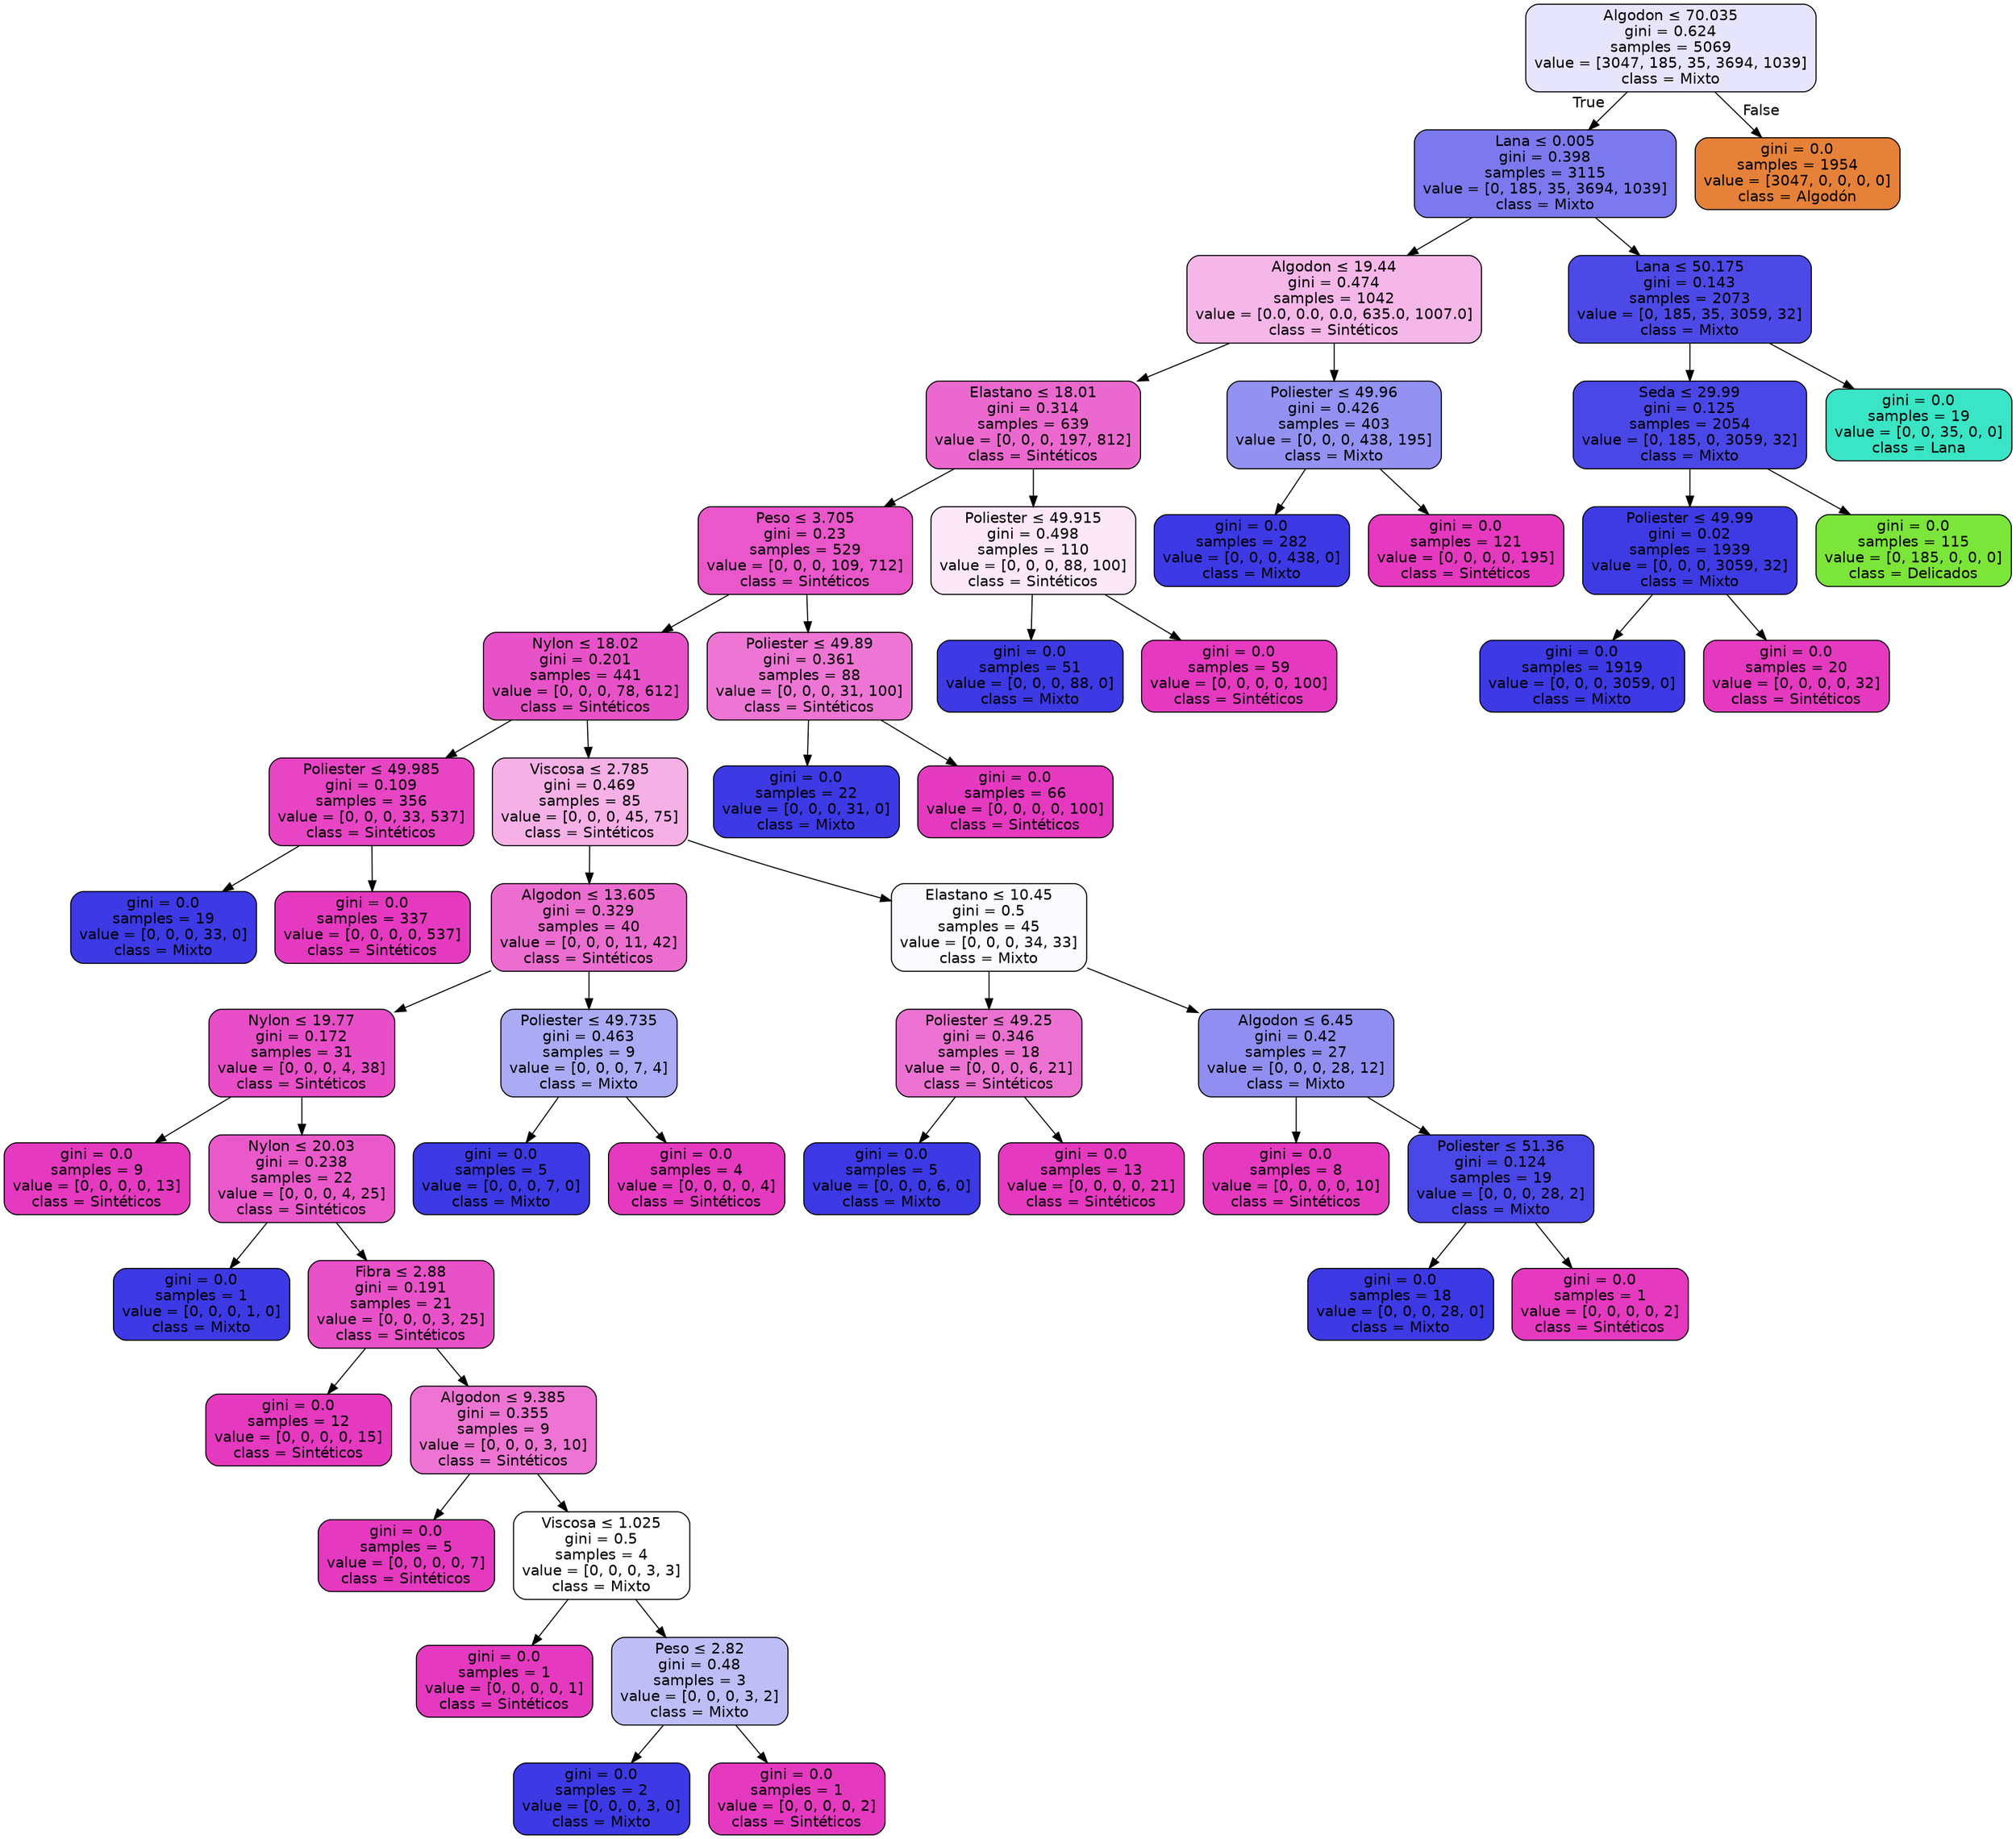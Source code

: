 digraph Tree {
node [shape=box, style="filled, rounded", color="black", fontname="helvetica"] ;
edge [fontname="helvetica"] ;
0 [label=<Algodon &le; 70.035<br/>gini = 0.624<br/>samples = 5069<br/>value = [3047, 185, 35, 3694, 1039]<br/>class = Mixto>, fillcolor="#e6e5fc"] ;
1 [label=<Lana &le; 0.005<br/>gini = 0.398<br/>samples = 3115<br/>value = [0, 185, 35, 3694, 1039]<br/>class = Mixto>, fillcolor="#7b79ed"] ;
0 -> 1 [labeldistance=2.5, labelangle=45, headlabel="True"] ;
2 [label=<Algodon &le; 19.44<br/>gini = 0.474<br/>samples = 1042<br/>value = [0.0, 0.0, 0.0, 635.0, 1007.0]<br/>class = Sintéticos>, fillcolor="#f5b6e8"] ;
1 -> 2 ;
3 [label=<Elastano &le; 18.01<br/>gini = 0.314<br/>samples = 639<br/>value = [0, 0, 0, 197, 812]<br/>class = Sintéticos>, fillcolor="#eb69cf"] ;
2 -> 3 ;
4 [label=<Peso &le; 3.705<br/>gini = 0.23<br/>samples = 529<br/>value = [0, 0, 0, 109, 712]<br/>class = Sintéticos>, fillcolor="#e957ca"] ;
3 -> 4 ;
5 [label=<Nylon &le; 18.02<br/>gini = 0.201<br/>samples = 441<br/>value = [0, 0, 0, 78, 612]<br/>class = Sintéticos>, fillcolor="#e852c8"] ;
4 -> 5 ;
6 [label=<Poliester &le; 49.985<br/>gini = 0.109<br/>samples = 356<br/>value = [0, 0, 0, 33, 537]<br/>class = Sintéticos>, fillcolor="#e745c4"] ;
5 -> 6 ;
7 [label=<gini = 0.0<br/>samples = 19<br/>value = [0, 0, 0, 33, 0]<br/>class = Mixto>, fillcolor="#3c39e5"] ;
6 -> 7 ;
8 [label=<gini = 0.0<br/>samples = 337<br/>value = [0, 0, 0, 0, 537]<br/>class = Sintéticos>, fillcolor="#e539c0"] ;
6 -> 8 ;
9 [label=<Viscosa &le; 2.785<br/>gini = 0.469<br/>samples = 85<br/>value = [0, 0, 0, 45, 75]<br/>class = Sintéticos>, fillcolor="#f5b0e6"] ;
5 -> 9 ;
10 [label=<Algodon &le; 13.605<br/>gini = 0.329<br/>samples = 40<br/>value = [0, 0, 0, 11, 42]<br/>class = Sintéticos>, fillcolor="#ec6dd0"] ;
9 -> 10 ;
11 [label=<Nylon &le; 19.77<br/>gini = 0.172<br/>samples = 31<br/>value = [0, 0, 0, 4, 38]<br/>class = Sintéticos>, fillcolor="#e84ec7"] ;
10 -> 11 ;
12 [label=<gini = 0.0<br/>samples = 9<br/>value = [0, 0, 0, 0, 13]<br/>class = Sintéticos>, fillcolor="#e539c0"] ;
11 -> 12 ;
13 [label=<Nylon &le; 20.03<br/>gini = 0.238<br/>samples = 22<br/>value = [0, 0, 0, 4, 25]<br/>class = Sintéticos>, fillcolor="#e959ca"] ;
11 -> 13 ;
14 [label=<gini = 0.0<br/>samples = 1<br/>value = [0, 0, 0, 1, 0]<br/>class = Mixto>, fillcolor="#3c39e5"] ;
13 -> 14 ;
15 [label=<Fibra &le; 2.88<br/>gini = 0.191<br/>samples = 21<br/>value = [0, 0, 0, 3, 25]<br/>class = Sintéticos>, fillcolor="#e851c8"] ;
13 -> 15 ;
16 [label=<gini = 0.0<br/>samples = 12<br/>value = [0, 0, 0, 0, 15]<br/>class = Sintéticos>, fillcolor="#e539c0"] ;
15 -> 16 ;
17 [label=<Algodon &le; 9.385<br/>gini = 0.355<br/>samples = 9<br/>value = [0, 0, 0, 3, 10]<br/>class = Sintéticos>, fillcolor="#ed74d3"] ;
15 -> 17 ;
18 [label=<gini = 0.0<br/>samples = 5<br/>value = [0, 0, 0, 0, 7]<br/>class = Sintéticos>, fillcolor="#e539c0"] ;
17 -> 18 ;
19 [label=<Viscosa &le; 1.025<br/>gini = 0.5<br/>samples = 4<br/>value = [0, 0, 0, 3, 3]<br/>class = Mixto>, fillcolor="#ffffff"] ;
17 -> 19 ;
20 [label=<gini = 0.0<br/>samples = 1<br/>value = [0, 0, 0, 0, 1]<br/>class = Sintéticos>, fillcolor="#e539c0"] ;
19 -> 20 ;
21 [label=<Peso &le; 2.82<br/>gini = 0.48<br/>samples = 3<br/>value = [0, 0, 0, 3, 2]<br/>class = Mixto>, fillcolor="#bebdf6"] ;
19 -> 21 ;
22 [label=<gini = 0.0<br/>samples = 2<br/>value = [0, 0, 0, 3, 0]<br/>class = Mixto>, fillcolor="#3c39e5"] ;
21 -> 22 ;
23 [label=<gini = 0.0<br/>samples = 1<br/>value = [0, 0, 0, 0, 2]<br/>class = Sintéticos>, fillcolor="#e539c0"] ;
21 -> 23 ;
24 [label=<Poliester &le; 49.735<br/>gini = 0.463<br/>samples = 9<br/>value = [0, 0, 0, 7, 4]<br/>class = Mixto>, fillcolor="#abaaf4"] ;
10 -> 24 ;
25 [label=<gini = 0.0<br/>samples = 5<br/>value = [0, 0, 0, 7, 0]<br/>class = Mixto>, fillcolor="#3c39e5"] ;
24 -> 25 ;
26 [label=<gini = 0.0<br/>samples = 4<br/>value = [0, 0, 0, 0, 4]<br/>class = Sintéticos>, fillcolor="#e539c0"] ;
24 -> 26 ;
27 [label=<Elastano &le; 10.45<br/>gini = 0.5<br/>samples = 45<br/>value = [0, 0, 0, 34, 33]<br/>class = Mixto>, fillcolor="#f9f9fe"] ;
9 -> 27 ;
28 [label=<Poliester &le; 49.25<br/>gini = 0.346<br/>samples = 18<br/>value = [0, 0, 0, 6, 21]<br/>class = Sintéticos>, fillcolor="#ec72d2"] ;
27 -> 28 ;
29 [label=<gini = 0.0<br/>samples = 5<br/>value = [0, 0, 0, 6, 0]<br/>class = Mixto>, fillcolor="#3c39e5"] ;
28 -> 29 ;
30 [label=<gini = 0.0<br/>samples = 13<br/>value = [0, 0, 0, 0, 21]<br/>class = Sintéticos>, fillcolor="#e539c0"] ;
28 -> 30 ;
31 [label=<Algodon &le; 6.45<br/>gini = 0.42<br/>samples = 27<br/>value = [0, 0, 0, 28, 12]<br/>class = Mixto>, fillcolor="#908ef0"] ;
27 -> 31 ;
32 [label=<gini = 0.0<br/>samples = 8<br/>value = [0, 0, 0, 0, 10]<br/>class = Sintéticos>, fillcolor="#e539c0"] ;
31 -> 32 ;
33 [label=<Poliester &le; 51.36<br/>gini = 0.124<br/>samples = 19<br/>value = [0, 0, 0, 28, 2]<br/>class = Mixto>, fillcolor="#4a47e7"] ;
31 -> 33 ;
34 [label=<gini = 0.0<br/>samples = 18<br/>value = [0, 0, 0, 28, 0]<br/>class = Mixto>, fillcolor="#3c39e5"] ;
33 -> 34 ;
35 [label=<gini = 0.0<br/>samples = 1<br/>value = [0, 0, 0, 0, 2]<br/>class = Sintéticos>, fillcolor="#e539c0"] ;
33 -> 35 ;
36 [label=<Poliester &le; 49.89<br/>gini = 0.361<br/>samples = 88<br/>value = [0, 0, 0, 31, 100]<br/>class = Sintéticos>, fillcolor="#ed76d4"] ;
4 -> 36 ;
37 [label=<gini = 0.0<br/>samples = 22<br/>value = [0, 0, 0, 31, 0]<br/>class = Mixto>, fillcolor="#3c39e5"] ;
36 -> 37 ;
38 [label=<gini = 0.0<br/>samples = 66<br/>value = [0, 0, 0, 0, 100]<br/>class = Sintéticos>, fillcolor="#e539c0"] ;
36 -> 38 ;
39 [label=<Poliester &le; 49.915<br/>gini = 0.498<br/>samples = 110<br/>value = [0, 0, 0, 88, 100]<br/>class = Sintéticos>, fillcolor="#fce7f7"] ;
3 -> 39 ;
40 [label=<gini = 0.0<br/>samples = 51<br/>value = [0, 0, 0, 88, 0]<br/>class = Mixto>, fillcolor="#3c39e5"] ;
39 -> 40 ;
41 [label=<gini = 0.0<br/>samples = 59<br/>value = [0, 0, 0, 0, 100]<br/>class = Sintéticos>, fillcolor="#e539c0"] ;
39 -> 41 ;
42 [label=<Poliester &le; 49.96<br/>gini = 0.426<br/>samples = 403<br/>value = [0, 0, 0, 438, 195]<br/>class = Mixto>, fillcolor="#9391f1"] ;
2 -> 42 ;
43 [label=<gini = 0.0<br/>samples = 282<br/>value = [0, 0, 0, 438, 0]<br/>class = Mixto>, fillcolor="#3c39e5"] ;
42 -> 43 ;
44 [label=<gini = 0.0<br/>samples = 121<br/>value = [0, 0, 0, 0, 195]<br/>class = Sintéticos>, fillcolor="#e539c0"] ;
42 -> 44 ;
45 [label=<Lana &le; 50.175<br/>gini = 0.143<br/>samples = 2073<br/>value = [0, 185, 35, 3059, 32]<br/>class = Mixto>, fillcolor="#4c49e7"] ;
1 -> 45 ;
46 [label=<Seda &le; 29.99<br/>gini = 0.125<br/>samples = 2054<br/>value = [0, 185, 0, 3059, 32]<br/>class = Mixto>, fillcolor="#4a47e7"] ;
45 -> 46 ;
47 [label=<Poliester &le; 49.99<br/>gini = 0.02<br/>samples = 1939<br/>value = [0, 0, 0, 3059, 32]<br/>class = Mixto>, fillcolor="#3e3be5"] ;
46 -> 47 ;
48 [label=<gini = 0.0<br/>samples = 1919<br/>value = [0, 0, 0, 3059, 0]<br/>class = Mixto>, fillcolor="#3c39e5"] ;
47 -> 48 ;
49 [label=<gini = 0.0<br/>samples = 20<br/>value = [0, 0, 0, 0, 32]<br/>class = Sintéticos>, fillcolor="#e539c0"] ;
47 -> 49 ;
50 [label=<gini = 0.0<br/>samples = 115<br/>value = [0, 185, 0, 0, 0]<br/>class = Delicados>, fillcolor="#7be539"] ;
46 -> 50 ;
51 [label=<gini = 0.0<br/>samples = 19<br/>value = [0, 0, 35, 0, 0]<br/>class = Lana>, fillcolor="#39e5c5"] ;
45 -> 51 ;
52 [label=<gini = 0.0<br/>samples = 1954<br/>value = [3047, 0, 0, 0, 0]<br/>class = Algodón>, fillcolor="#e58139"] ;
0 -> 52 [labeldistance=2.5, labelangle=-45, headlabel="False"] ;
}